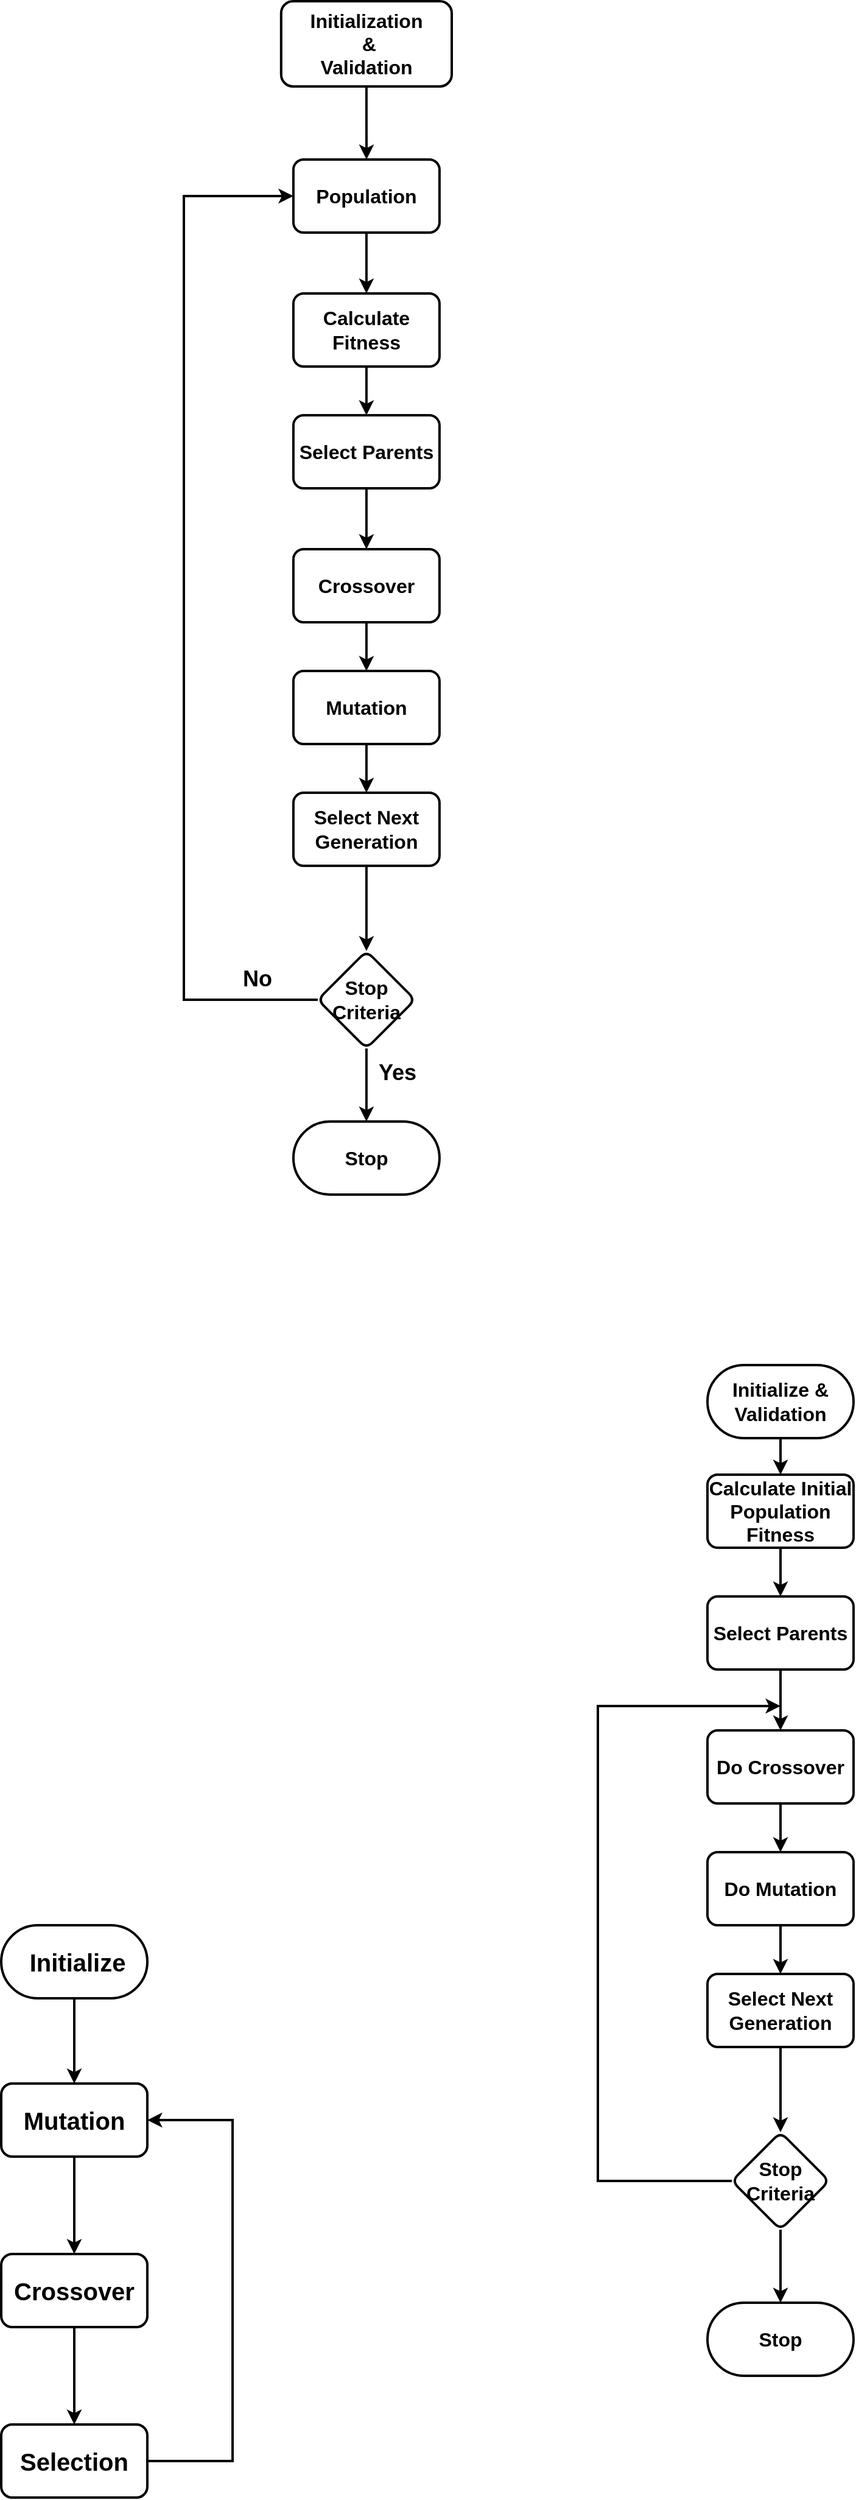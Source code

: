 <mxfile version="23.1.7" type="github">
  <diagram name="Page-1" id="4hEOexckLc0ACAdljVB-">
    <mxGraphModel dx="749" dy="2252" grid="1" gridSize="10" guides="1" tooltips="1" connect="1" arrows="1" fold="1" page="1" pageScale="1" pageWidth="827" pageHeight="1169" math="0" shadow="0">
      <root>
        <mxCell id="0" />
        <mxCell id="1" parent="0" />
        <mxCell id="CeoYkxbKm9mVOTRlOJ4_-3" style="edgeStyle=orthogonalEdgeStyle;rounded=0;orthogonalLoop=1;jettySize=auto;html=1;entryX=0.5;entryY=0;entryDx=0;entryDy=0;strokeWidth=2;fontSize=20;fontStyle=1" parent="1" source="CeoYkxbKm9mVOTRlOJ4_-1" target="CeoYkxbKm9mVOTRlOJ4_-2" edge="1">
          <mxGeometry relative="1" as="geometry" />
        </mxCell>
        <mxCell id="CeoYkxbKm9mVOTRlOJ4_-1" value="&amp;nbsp;Initialize" style="rounded=1;whiteSpace=wrap;html=1;strokeWidth=2;fontSize=20;fontStyle=1;arcSize=50;" parent="1" vertex="1">
          <mxGeometry x="80" y="540" width="120" height="60" as="geometry" />
        </mxCell>
        <mxCell id="CeoYkxbKm9mVOTRlOJ4_-5" value="" style="edgeStyle=orthogonalEdgeStyle;rounded=0;orthogonalLoop=1;jettySize=auto;html=1;strokeWidth=2;fontSize=20;fontStyle=1" parent="1" source="CeoYkxbKm9mVOTRlOJ4_-2" target="CeoYkxbKm9mVOTRlOJ4_-4" edge="1">
          <mxGeometry relative="1" as="geometry" />
        </mxCell>
        <mxCell id="CeoYkxbKm9mVOTRlOJ4_-2" value="Mutation" style="rounded=1;whiteSpace=wrap;html=1;strokeWidth=2;fontSize=20;fontStyle=1" parent="1" vertex="1">
          <mxGeometry x="80" y="670" width="120" height="60" as="geometry" />
        </mxCell>
        <mxCell id="CeoYkxbKm9mVOTRlOJ4_-7" value="" style="edgeStyle=orthogonalEdgeStyle;rounded=0;orthogonalLoop=1;jettySize=auto;html=1;strokeWidth=2;fontSize=20;fontStyle=1" parent="1" source="CeoYkxbKm9mVOTRlOJ4_-4" target="CeoYkxbKm9mVOTRlOJ4_-6" edge="1">
          <mxGeometry relative="1" as="geometry" />
        </mxCell>
        <mxCell id="CeoYkxbKm9mVOTRlOJ4_-4" value="Crossover" style="whiteSpace=wrap;html=1;rounded=1;strokeWidth=2;fontSize=20;fontStyle=1" parent="1" vertex="1">
          <mxGeometry x="80" y="810" width="120" height="60" as="geometry" />
        </mxCell>
        <mxCell id="CeoYkxbKm9mVOTRlOJ4_-8" style="edgeStyle=orthogonalEdgeStyle;rounded=0;orthogonalLoop=1;jettySize=auto;html=1;exitX=1;exitY=0.5;exitDx=0;exitDy=0;entryX=1;entryY=0.5;entryDx=0;entryDy=0;strokeWidth=2;fontSize=20;fontStyle=1" parent="1" source="CeoYkxbKm9mVOTRlOJ4_-6" target="CeoYkxbKm9mVOTRlOJ4_-2" edge="1">
          <mxGeometry relative="1" as="geometry">
            <Array as="points">
              <mxPoint x="270" y="980" />
              <mxPoint x="270" y="700" />
            </Array>
          </mxGeometry>
        </mxCell>
        <mxCell id="CeoYkxbKm9mVOTRlOJ4_-6" value="Selection" style="whiteSpace=wrap;html=1;rounded=1;strokeWidth=2;fontSize=20;fontStyle=1" parent="1" vertex="1">
          <mxGeometry x="80" y="950" width="120" height="60" as="geometry" />
        </mxCell>
        <mxCell id="CeoYkxbKm9mVOTRlOJ4_-11" value="" style="edgeStyle=orthogonalEdgeStyle;rounded=0;orthogonalLoop=1;jettySize=auto;html=1;fontSize=16;fontStyle=1;strokeWidth=2;" parent="1" source="CeoYkxbKm9mVOTRlOJ4_-9" target="CeoYkxbKm9mVOTRlOJ4_-10" edge="1">
          <mxGeometry relative="1" as="geometry" />
        </mxCell>
        <mxCell id="CeoYkxbKm9mVOTRlOJ4_-9" value="Initialize &amp;amp; Validation" style="rounded=1;whiteSpace=wrap;html=1;arcSize=50;fontSize=16;fontStyle=1;strokeWidth=2;" parent="1" vertex="1">
          <mxGeometry x="660" y="80" width="120" height="60" as="geometry" />
        </mxCell>
        <mxCell id="CeoYkxbKm9mVOTRlOJ4_-13" value="" style="edgeStyle=orthogonalEdgeStyle;rounded=0;orthogonalLoop=1;jettySize=auto;html=1;fontSize=16;fontStyle=1;strokeWidth=2;" parent="1" source="CeoYkxbKm9mVOTRlOJ4_-10" target="CeoYkxbKm9mVOTRlOJ4_-12" edge="1">
          <mxGeometry relative="1" as="geometry" />
        </mxCell>
        <mxCell id="CeoYkxbKm9mVOTRlOJ4_-10" value="Calculate Initial Population Fitness" style="whiteSpace=wrap;html=1;rounded=1;arcSize=14;fontSize=16;fontStyle=1;strokeWidth=2;" parent="1" vertex="1">
          <mxGeometry x="660" y="170" width="120" height="60" as="geometry" />
        </mxCell>
        <mxCell id="CeoYkxbKm9mVOTRlOJ4_-15" value="" style="edgeStyle=orthogonalEdgeStyle;rounded=0;orthogonalLoop=1;jettySize=auto;html=1;fontSize=16;fontStyle=1;strokeWidth=2;" parent="1" source="CeoYkxbKm9mVOTRlOJ4_-12" target="CeoYkxbKm9mVOTRlOJ4_-14" edge="1">
          <mxGeometry relative="1" as="geometry" />
        </mxCell>
        <mxCell id="CeoYkxbKm9mVOTRlOJ4_-12" value="Select Parents" style="whiteSpace=wrap;html=1;rounded=1;arcSize=14;fontSize=16;fontStyle=1;strokeWidth=2;" parent="1" vertex="1">
          <mxGeometry x="660" y="270" width="120" height="60" as="geometry" />
        </mxCell>
        <mxCell id="CeoYkxbKm9mVOTRlOJ4_-17" value="" style="edgeStyle=orthogonalEdgeStyle;rounded=0;orthogonalLoop=1;jettySize=auto;html=1;fontSize=16;fontStyle=1;strokeWidth=2;" parent="1" source="CeoYkxbKm9mVOTRlOJ4_-14" target="CeoYkxbKm9mVOTRlOJ4_-16" edge="1">
          <mxGeometry relative="1" as="geometry" />
        </mxCell>
        <mxCell id="CeoYkxbKm9mVOTRlOJ4_-14" value="Do Crossover" style="whiteSpace=wrap;html=1;rounded=1;arcSize=14;fontSize=16;fontStyle=1;strokeWidth=2;" parent="1" vertex="1">
          <mxGeometry x="660" y="380" width="120" height="60" as="geometry" />
        </mxCell>
        <mxCell id="CeoYkxbKm9mVOTRlOJ4_-19" value="" style="edgeStyle=orthogonalEdgeStyle;rounded=0;orthogonalLoop=1;jettySize=auto;html=1;fontSize=16;fontStyle=1;strokeWidth=2;" parent="1" source="CeoYkxbKm9mVOTRlOJ4_-16" target="CeoYkxbKm9mVOTRlOJ4_-18" edge="1">
          <mxGeometry relative="1" as="geometry" />
        </mxCell>
        <mxCell id="CeoYkxbKm9mVOTRlOJ4_-16" value="Do Mutation" style="whiteSpace=wrap;html=1;rounded=1;arcSize=14;fontSize=16;fontStyle=1;strokeWidth=2;" parent="1" vertex="1">
          <mxGeometry x="660" y="480" width="120" height="60" as="geometry" />
        </mxCell>
        <mxCell id="CeoYkxbKm9mVOTRlOJ4_-21" value="" style="edgeStyle=orthogonalEdgeStyle;rounded=0;orthogonalLoop=1;jettySize=auto;html=1;fontSize=16;fontStyle=1;strokeWidth=2;" parent="1" source="CeoYkxbKm9mVOTRlOJ4_-18" target="CeoYkxbKm9mVOTRlOJ4_-20" edge="1">
          <mxGeometry relative="1" as="geometry" />
        </mxCell>
        <mxCell id="CeoYkxbKm9mVOTRlOJ4_-18" value="Select Next Generation" style="whiteSpace=wrap;html=1;rounded=1;arcSize=14;fontSize=16;fontStyle=1;strokeWidth=2;" parent="1" vertex="1">
          <mxGeometry x="660" y="580" width="120" height="60" as="geometry" />
        </mxCell>
        <mxCell id="CeoYkxbKm9mVOTRlOJ4_-22" style="edgeStyle=orthogonalEdgeStyle;rounded=0;orthogonalLoop=1;jettySize=auto;html=1;exitX=0;exitY=0.5;exitDx=0;exitDy=0;fontSize=16;fontStyle=1;strokeWidth=2;" parent="1" source="CeoYkxbKm9mVOTRlOJ4_-20" edge="1">
          <mxGeometry relative="1" as="geometry">
            <mxPoint x="720" y="360" as="targetPoint" />
            <Array as="points">
              <mxPoint x="570" y="750" />
              <mxPoint x="570" y="360" />
            </Array>
          </mxGeometry>
        </mxCell>
        <mxCell id="CeoYkxbKm9mVOTRlOJ4_-24" value="" style="edgeStyle=orthogonalEdgeStyle;rounded=0;orthogonalLoop=1;jettySize=auto;html=1;fontSize=16;fontStyle=1;strokeWidth=2;" parent="1" source="CeoYkxbKm9mVOTRlOJ4_-20" target="CeoYkxbKm9mVOTRlOJ4_-23" edge="1">
          <mxGeometry relative="1" as="geometry" />
        </mxCell>
        <mxCell id="CeoYkxbKm9mVOTRlOJ4_-20" value="Stop Criteria" style="rhombus;whiteSpace=wrap;html=1;rounded=1;arcSize=14;fontSize=16;fontStyle=1;strokeWidth=2;" parent="1" vertex="1">
          <mxGeometry x="680" y="710" width="80" height="80" as="geometry" />
        </mxCell>
        <mxCell id="CeoYkxbKm9mVOTRlOJ4_-23" value="Stop" style="whiteSpace=wrap;html=1;rounded=1;arcSize=50;fontSize=16;fontStyle=1;strokeWidth=2;" parent="1" vertex="1">
          <mxGeometry x="660" y="850" width="120" height="60" as="geometry" />
        </mxCell>
        <mxCell id="kV9LDgmwwkvZt-O0b2Ao-18" value="" style="edgeStyle=orthogonalEdgeStyle;rounded=0;orthogonalLoop=1;jettySize=auto;html=1;strokeWidth=2;" edge="1" parent="1" source="kV9LDgmwwkvZt-O0b2Ao-2" target="kV9LDgmwwkvZt-O0b2Ao-17">
          <mxGeometry relative="1" as="geometry" />
        </mxCell>
        <mxCell id="kV9LDgmwwkvZt-O0b2Ao-2" value="Initialization&lt;br&gt;&amp;nbsp;&amp;amp; &lt;br&gt;Validation" style="rounded=1;whiteSpace=wrap;html=1;arcSize=14;fontSize=16;fontStyle=1;strokeWidth=2;" vertex="1" parent="1">
          <mxGeometry x="309.9" y="-1040" width="140.1" height="70" as="geometry" />
        </mxCell>
        <mxCell id="kV9LDgmwwkvZt-O0b2Ao-3" value="" style="edgeStyle=orthogonalEdgeStyle;rounded=0;orthogonalLoop=1;jettySize=auto;html=1;fontSize=16;fontStyle=1;strokeWidth=2;" edge="1" source="kV9LDgmwwkvZt-O0b2Ao-4" target="kV9LDgmwwkvZt-O0b2Ao-6" parent="1">
          <mxGeometry relative="1" as="geometry" />
        </mxCell>
        <mxCell id="kV9LDgmwwkvZt-O0b2Ao-4" value="Calculate Fitness" style="whiteSpace=wrap;html=1;rounded=1;arcSize=14;fontSize=16;fontStyle=1;strokeWidth=2;" vertex="1" parent="1">
          <mxGeometry x="319.95" y="-800" width="120" height="60" as="geometry" />
        </mxCell>
        <mxCell id="kV9LDgmwwkvZt-O0b2Ao-5" value="" style="edgeStyle=orthogonalEdgeStyle;rounded=0;orthogonalLoop=1;jettySize=auto;html=1;fontSize=16;fontStyle=1;strokeWidth=2;" edge="1" source="kV9LDgmwwkvZt-O0b2Ao-6" target="kV9LDgmwwkvZt-O0b2Ao-8" parent="1">
          <mxGeometry relative="1" as="geometry" />
        </mxCell>
        <mxCell id="kV9LDgmwwkvZt-O0b2Ao-6" value="Select Parents" style="whiteSpace=wrap;html=1;rounded=1;arcSize=14;fontSize=16;fontStyle=1;strokeWidth=2;" vertex="1" parent="1">
          <mxGeometry x="319.95" y="-700" width="120" height="60" as="geometry" />
        </mxCell>
        <mxCell id="kV9LDgmwwkvZt-O0b2Ao-7" value="" style="edgeStyle=orthogonalEdgeStyle;rounded=0;orthogonalLoop=1;jettySize=auto;html=1;fontSize=16;fontStyle=1;strokeWidth=2;" edge="1" source="kV9LDgmwwkvZt-O0b2Ao-8" target="kV9LDgmwwkvZt-O0b2Ao-10" parent="1">
          <mxGeometry relative="1" as="geometry" />
        </mxCell>
        <mxCell id="kV9LDgmwwkvZt-O0b2Ao-8" value="Crossover" style="whiteSpace=wrap;html=1;rounded=1;arcSize=14;fontSize=16;fontStyle=1;strokeWidth=2;" vertex="1" parent="1">
          <mxGeometry x="319.95" y="-590" width="120" height="60" as="geometry" />
        </mxCell>
        <mxCell id="kV9LDgmwwkvZt-O0b2Ao-9" value="" style="edgeStyle=orthogonalEdgeStyle;rounded=0;orthogonalLoop=1;jettySize=auto;html=1;fontSize=16;fontStyle=1;strokeWidth=2;" edge="1" source="kV9LDgmwwkvZt-O0b2Ao-10" target="kV9LDgmwwkvZt-O0b2Ao-12" parent="1">
          <mxGeometry relative="1" as="geometry" />
        </mxCell>
        <mxCell id="kV9LDgmwwkvZt-O0b2Ao-10" value="Mutation" style="whiteSpace=wrap;html=1;rounded=1;arcSize=14;fontSize=16;fontStyle=1;strokeWidth=2;" vertex="1" parent="1">
          <mxGeometry x="319.95" y="-490" width="120" height="60" as="geometry" />
        </mxCell>
        <mxCell id="kV9LDgmwwkvZt-O0b2Ao-11" value="" style="edgeStyle=orthogonalEdgeStyle;rounded=0;orthogonalLoop=1;jettySize=auto;html=1;fontSize=16;fontStyle=1;strokeWidth=2;" edge="1" source="kV9LDgmwwkvZt-O0b2Ao-12" target="kV9LDgmwwkvZt-O0b2Ao-15" parent="1">
          <mxGeometry relative="1" as="geometry" />
        </mxCell>
        <mxCell id="kV9LDgmwwkvZt-O0b2Ao-12" value="Select Next Generation" style="whiteSpace=wrap;html=1;rounded=1;arcSize=14;fontSize=16;fontStyle=1;strokeWidth=2;" vertex="1" parent="1">
          <mxGeometry x="319.95" y="-390" width="120" height="60" as="geometry" />
        </mxCell>
        <mxCell id="kV9LDgmwwkvZt-O0b2Ao-13" style="edgeStyle=orthogonalEdgeStyle;rounded=0;orthogonalLoop=1;jettySize=auto;html=1;exitX=0;exitY=0.5;exitDx=0;exitDy=0;fontSize=16;fontStyle=1;strokeWidth=2;entryX=0;entryY=0.5;entryDx=0;entryDy=0;" edge="1" source="kV9LDgmwwkvZt-O0b2Ao-15" parent="1" target="kV9LDgmwwkvZt-O0b2Ao-17">
          <mxGeometry relative="1" as="geometry">
            <mxPoint x="379.95" y="-610" as="targetPoint" />
            <Array as="points">
              <mxPoint x="230" y="-220" />
              <mxPoint x="230" y="-880" />
            </Array>
          </mxGeometry>
        </mxCell>
        <mxCell id="kV9LDgmwwkvZt-O0b2Ao-14" value="" style="edgeStyle=orthogonalEdgeStyle;rounded=0;orthogonalLoop=1;jettySize=auto;html=1;fontSize=16;fontStyle=1;strokeWidth=2;" edge="1" source="kV9LDgmwwkvZt-O0b2Ao-15" target="kV9LDgmwwkvZt-O0b2Ao-16" parent="1">
          <mxGeometry relative="1" as="geometry" />
        </mxCell>
        <mxCell id="kV9LDgmwwkvZt-O0b2Ao-15" value="Stop Criteria" style="rhombus;whiteSpace=wrap;html=1;rounded=1;arcSize=14;fontSize=16;fontStyle=1;strokeWidth=2;" vertex="1" parent="1">
          <mxGeometry x="339.95" y="-260" width="80" height="80" as="geometry" />
        </mxCell>
        <mxCell id="kV9LDgmwwkvZt-O0b2Ao-16" value="Stop" style="whiteSpace=wrap;html=1;rounded=1;arcSize=50;fontSize=16;fontStyle=1;strokeWidth=2;" vertex="1" parent="1">
          <mxGeometry x="319.95" y="-120" width="120" height="60" as="geometry" />
        </mxCell>
        <mxCell id="kV9LDgmwwkvZt-O0b2Ao-19" style="edgeStyle=orthogonalEdgeStyle;rounded=0;orthogonalLoop=1;jettySize=auto;html=1;exitX=0.5;exitY=1;exitDx=0;exitDy=0;entryX=0.5;entryY=0;entryDx=0;entryDy=0;fontSize=13;strokeWidth=2;" edge="1" parent="1" source="kV9LDgmwwkvZt-O0b2Ao-17" target="kV9LDgmwwkvZt-O0b2Ao-4">
          <mxGeometry relative="1" as="geometry" />
        </mxCell>
        <mxCell id="kV9LDgmwwkvZt-O0b2Ao-17" value="Population" style="whiteSpace=wrap;html=1;fontSize=16;rounded=1;arcSize=14;fontStyle=1;strokeWidth=2;" vertex="1" parent="1">
          <mxGeometry x="319.95" y="-910" width="120" height="60" as="geometry" />
        </mxCell>
        <mxCell id="kV9LDgmwwkvZt-O0b2Ao-20" value="No" style="text;html=1;align=center;verticalAlign=middle;resizable=0;points=[];autosize=1;strokeColor=none;fillColor=none;fontStyle=1;fontSize=18;" vertex="1" parent="1">
          <mxGeometry x="265" y="-257" width="50" height="40" as="geometry" />
        </mxCell>
        <mxCell id="kV9LDgmwwkvZt-O0b2Ao-21" value="Yes" style="text;html=1;align=center;verticalAlign=middle;resizable=0;points=[];autosize=1;strokeColor=none;fillColor=none;fontStyle=1;fontSize=18;" vertex="1" parent="1">
          <mxGeometry x="380" y="-180" width="50" height="40" as="geometry" />
        </mxCell>
      </root>
    </mxGraphModel>
  </diagram>
</mxfile>
